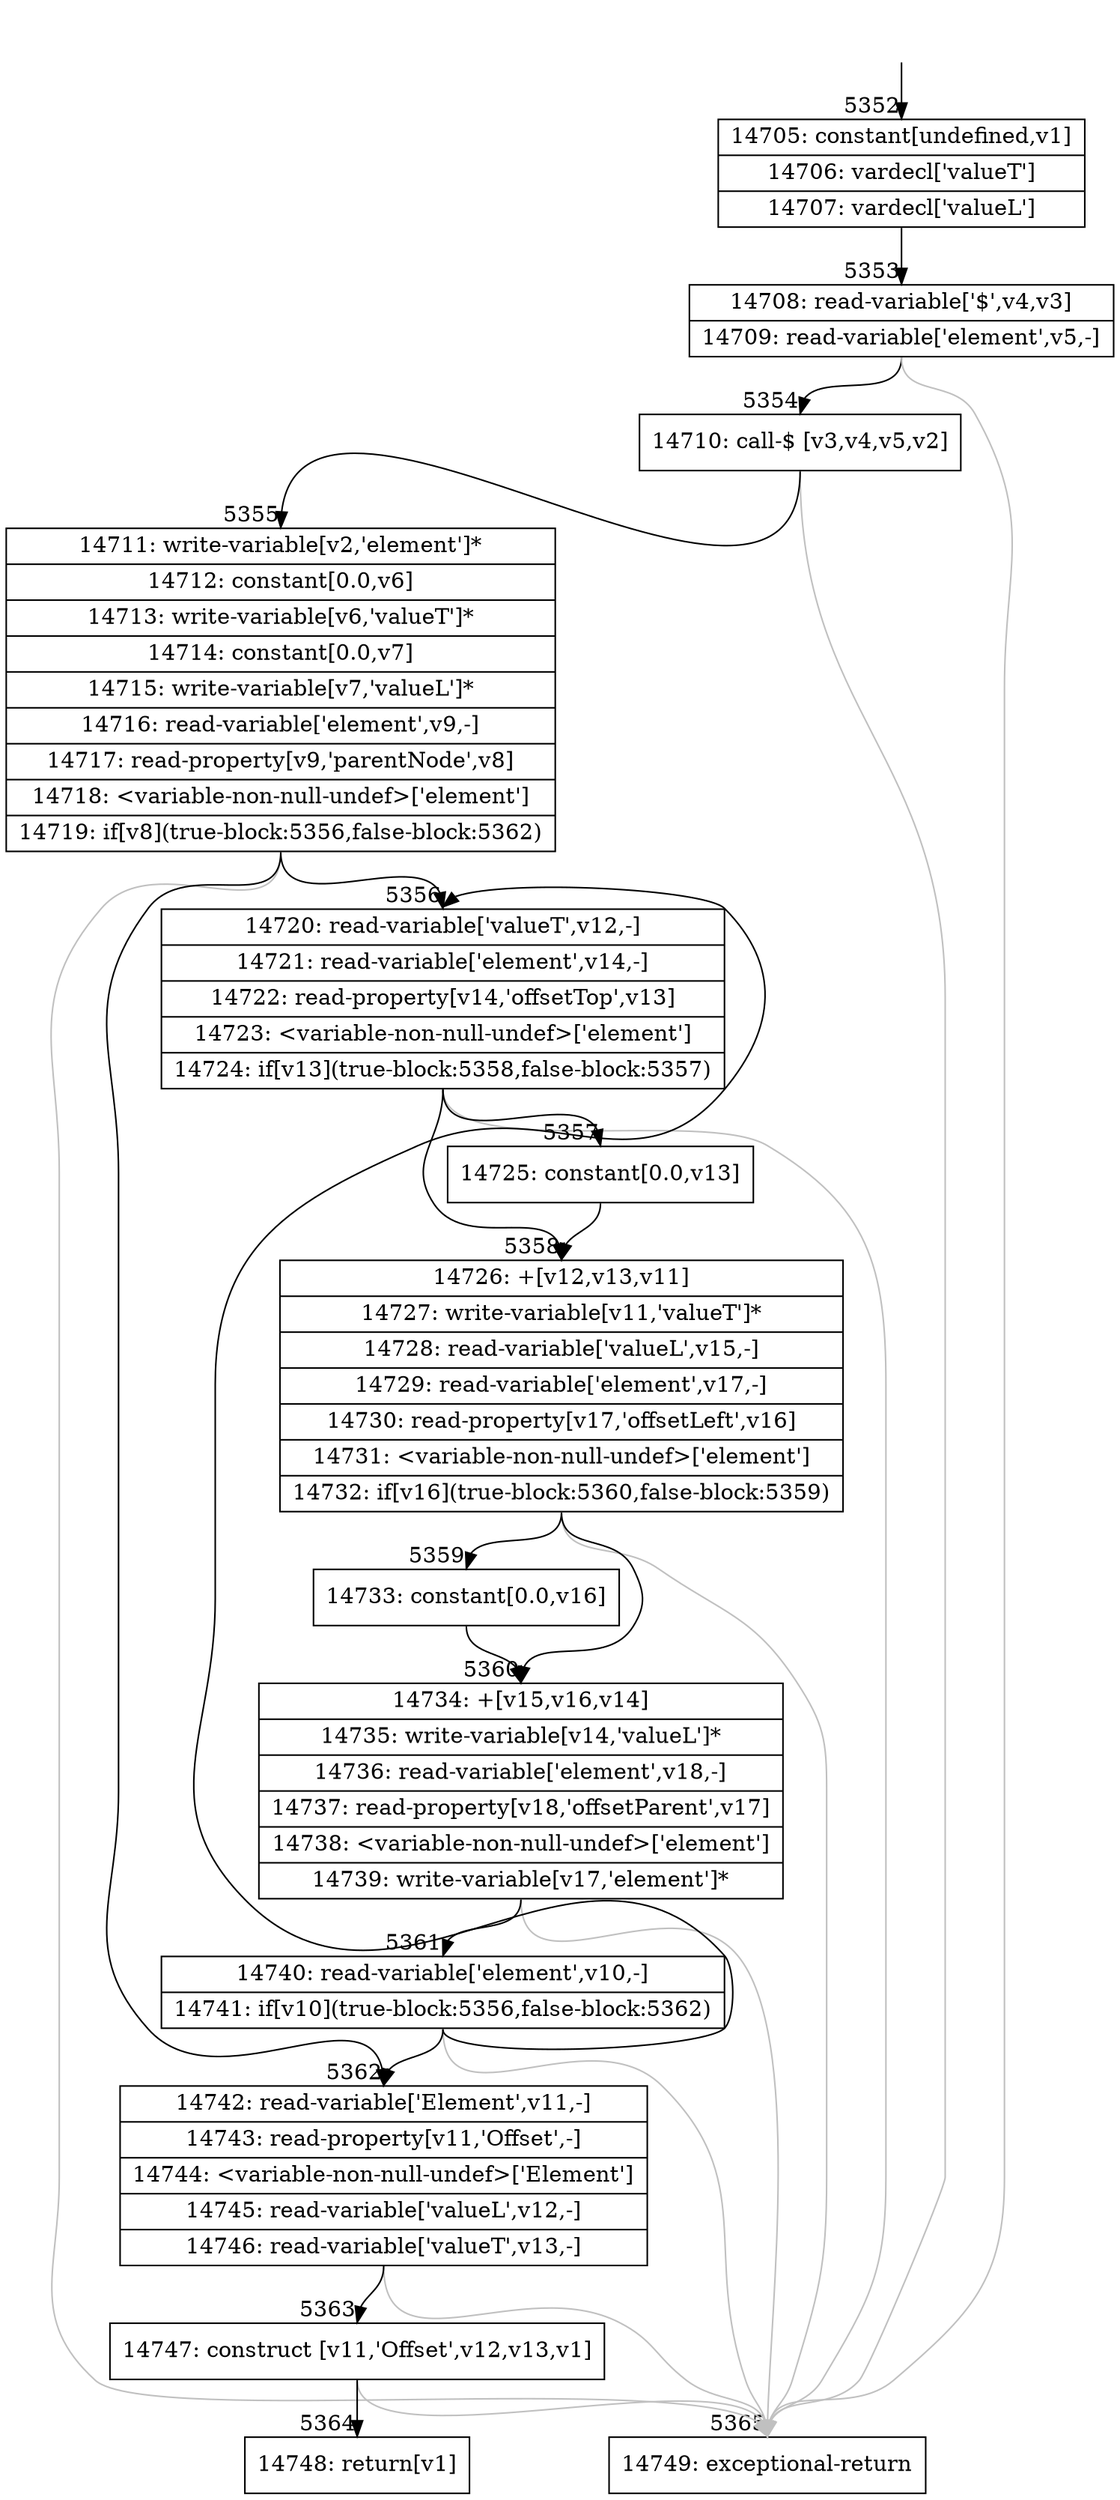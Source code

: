 digraph {
rankdir="TD"
BB_entry432[shape=none,label=""];
BB_entry432 -> BB5352 [tailport=s, headport=n, headlabel="    5352"]
BB5352 [shape=record label="{14705: constant[undefined,v1]|14706: vardecl['valueT']|14707: vardecl['valueL']}" ] 
BB5352 -> BB5353 [tailport=s, headport=n, headlabel="      5353"]
BB5353 [shape=record label="{14708: read-variable['$',v4,v3]|14709: read-variable['element',v5,-]}" ] 
BB5353 -> BB5354 [tailport=s, headport=n, headlabel="      5354"]
BB5353 -> BB5365 [tailport=s, headport=n, color=gray, headlabel="      5365"]
BB5354 [shape=record label="{14710: call-$ [v3,v4,v5,v2]}" ] 
BB5354 -> BB5355 [tailport=s, headport=n, headlabel="      5355"]
BB5354 -> BB5365 [tailport=s, headport=n, color=gray]
BB5355 [shape=record label="{14711: write-variable[v2,'element']*|14712: constant[0.0,v6]|14713: write-variable[v6,'valueT']*|14714: constant[0.0,v7]|14715: write-variable[v7,'valueL']*|14716: read-variable['element',v9,-]|14717: read-property[v9,'parentNode',v8]|14718: \<variable-non-null-undef\>['element']|14719: if[v8](true-block:5356,false-block:5362)}" ] 
BB5355 -> BB5356 [tailport=s, headport=n, headlabel="      5356"]
BB5355 -> BB5362 [tailport=s, headport=n, headlabel="      5362"]
BB5355 -> BB5365 [tailport=s, headport=n, color=gray]
BB5356 [shape=record label="{14720: read-variable['valueT',v12,-]|14721: read-variable['element',v14,-]|14722: read-property[v14,'offsetTop',v13]|14723: \<variable-non-null-undef\>['element']|14724: if[v13](true-block:5358,false-block:5357)}" ] 
BB5356 -> BB5358 [tailport=s, headport=n, headlabel="      5358"]
BB5356 -> BB5357 [tailport=s, headport=n, headlabel="      5357"]
BB5356 -> BB5365 [tailport=s, headport=n, color=gray]
BB5357 [shape=record label="{14725: constant[0.0,v13]}" ] 
BB5357 -> BB5358 [tailport=s, headport=n]
BB5358 [shape=record label="{14726: +[v12,v13,v11]|14727: write-variable[v11,'valueT']*|14728: read-variable['valueL',v15,-]|14729: read-variable['element',v17,-]|14730: read-property[v17,'offsetLeft',v16]|14731: \<variable-non-null-undef\>['element']|14732: if[v16](true-block:5360,false-block:5359)}" ] 
BB5358 -> BB5360 [tailport=s, headport=n, headlabel="      5360"]
BB5358 -> BB5359 [tailport=s, headport=n, headlabel="      5359"]
BB5358 -> BB5365 [tailport=s, headport=n, color=gray]
BB5359 [shape=record label="{14733: constant[0.0,v16]}" ] 
BB5359 -> BB5360 [tailport=s, headport=n]
BB5360 [shape=record label="{14734: +[v15,v16,v14]|14735: write-variable[v14,'valueL']*|14736: read-variable['element',v18,-]|14737: read-property[v18,'offsetParent',v17]|14738: \<variable-non-null-undef\>['element']|14739: write-variable[v17,'element']*}" ] 
BB5360 -> BB5361 [tailport=s, headport=n, headlabel="      5361"]
BB5360 -> BB5365 [tailport=s, headport=n, color=gray]
BB5361 [shape=record label="{14740: read-variable['element',v10,-]|14741: if[v10](true-block:5356,false-block:5362)}" ] 
BB5361 -> BB5356 [tailport=s, headport=n]
BB5361 -> BB5362 [tailport=s, headport=n]
BB5361 -> BB5365 [tailport=s, headport=n, color=gray]
BB5362 [shape=record label="{14742: read-variable['Element',v11,-]|14743: read-property[v11,'Offset',-]|14744: \<variable-non-null-undef\>['Element']|14745: read-variable['valueL',v12,-]|14746: read-variable['valueT',v13,-]}" ] 
BB5362 -> BB5363 [tailport=s, headport=n, headlabel="      5363"]
BB5362 -> BB5365 [tailport=s, headport=n, color=gray]
BB5363 [shape=record label="{14747: construct [v11,'Offset',v12,v13,v1]}" ] 
BB5363 -> BB5364 [tailport=s, headport=n, headlabel="      5364"]
BB5363 -> BB5365 [tailport=s, headport=n, color=gray]
BB5364 [shape=record label="{14748: return[v1]}" ] 
BB5365 [shape=record label="{14749: exceptional-return}" ] 
//#$~ 4076
}
